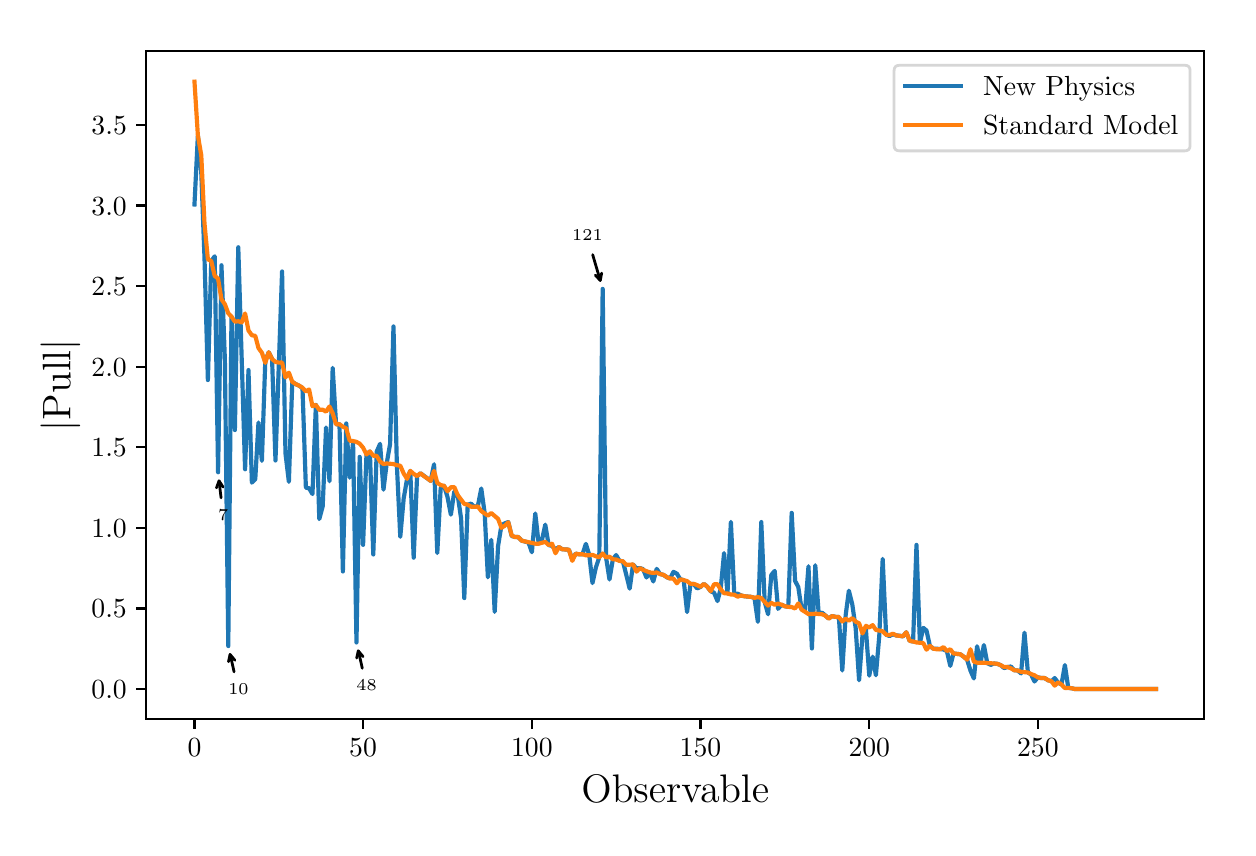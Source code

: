 \begingroup%
\makeatletter%
\begin{pgfpicture}%
\pgfpathrectangle{\pgfpointorigin}{\pgfqpoint{6.0in}{4.0in}}%
\pgfusepath{use as bounding box, clip}%
\begin{pgfscope}%
\pgfsetbuttcap%
\pgfsetmiterjoin%
\definecolor{currentfill}{rgb}{1.0,1.0,1.0}%
\pgfsetfillcolor{currentfill}%
\pgfsetlinewidth{0.0pt}%
\definecolor{currentstroke}{rgb}{1.0,1.0,1.0}%
\pgfsetstrokecolor{currentstroke}%
\pgfsetdash{}{0pt}%
\pgfpathmoveto{\pgfqpoint{0.0in}{0.0in}}%
\pgfpathlineto{\pgfqpoint{6.0in}{0.0in}}%
\pgfpathlineto{\pgfqpoint{6.0in}{4.0in}}%
\pgfpathlineto{\pgfqpoint{0.0in}{4.0in}}%
\pgfpathclose%
\pgfusepath{fill}%
\end{pgfscope}%
\begin{pgfscope}%
\pgfsetbuttcap%
\pgfsetmiterjoin%
\definecolor{currentfill}{rgb}{1.0,1.0,1.0}%
\pgfsetfillcolor{currentfill}%
\pgfsetlinewidth{0.0pt}%
\definecolor{currentstroke}{rgb}{0.0,0.0,0.0}%
\pgfsetstrokecolor{currentstroke}%
\pgfsetstrokeopacity{0.0}%
\pgfsetdash{}{0pt}%
\pgfpathmoveto{\pgfqpoint{0.593in}{0.542in}}%
\pgfpathlineto{\pgfqpoint{5.882in}{0.542in}}%
\pgfpathlineto{\pgfqpoint{5.882in}{3.882in}}%
\pgfpathlineto{\pgfqpoint{0.593in}{3.882in}}%
\pgfpathclose%
\pgfusepath{fill}%
\end{pgfscope}%
\begin{pgfscope}%
\pgfsetbuttcap%
\pgfsetroundjoin%
\definecolor{currentfill}{rgb}{0.0,0.0,0.0}%
\pgfsetfillcolor{currentfill}%
\pgfsetlinewidth{0.803pt}%
\definecolor{currentstroke}{rgb}{0.0,0.0,0.0}%
\pgfsetstrokecolor{currentstroke}%
\pgfsetdash{}{0pt}%
\pgfsys@defobject{currentmarker}{\pgfqpoint{0.0in}{-0.049in}}{\pgfqpoint{0.0in}{0.0in}}{%
\pgfpathmoveto{\pgfqpoint{0.0in}{0.0in}}%
\pgfpathlineto{\pgfqpoint{0.0in}{-0.049in}}%
\pgfusepath{stroke,fill}%
}%
\begin{pgfscope}%
\pgfsys@transformshift{0.834in}{0.542in}%
\pgfsys@useobject{currentmarker}{}%
\end{pgfscope}%
\end{pgfscope}%
\begin{pgfscope}%
\definecolor{textcolor}{rgb}{0.0,0.0,0.0}%
\pgfsetstrokecolor{textcolor}%
\pgfsetfillcolor{textcolor}%
\pgftext[x=0.834in,y=0.444in,,top]{\color{textcolor}\rmfamily\fontsize{10.0}{12.0}\selectfont \(\displaystyle 0\)}%
\end{pgfscope}%
\begin{pgfscope}%
\pgfsetbuttcap%
\pgfsetroundjoin%
\definecolor{currentfill}{rgb}{0.0,0.0,0.0}%
\pgfsetfillcolor{currentfill}%
\pgfsetlinewidth{0.803pt}%
\definecolor{currentstroke}{rgb}{0.0,0.0,0.0}%
\pgfsetstrokecolor{currentstroke}%
\pgfsetdash{}{0pt}%
\pgfsys@defobject{currentmarker}{\pgfqpoint{0.0in}{-0.049in}}{\pgfqpoint{0.0in}{0.0in}}{%
\pgfpathmoveto{\pgfqpoint{0.0in}{0.0in}}%
\pgfpathlineto{\pgfqpoint{0.0in}{-0.049in}}%
\pgfusepath{stroke,fill}%
}%
\begin{pgfscope}%
\pgfsys@transformshift{1.677in}{0.542in}%
\pgfsys@useobject{currentmarker}{}%
\end{pgfscope}%
\end{pgfscope}%
\begin{pgfscope}%
\definecolor{textcolor}{rgb}{0.0,0.0,0.0}%
\pgfsetstrokecolor{textcolor}%
\pgfsetfillcolor{textcolor}%
\pgftext[x=1.677in,y=0.444in,,top]{\color{textcolor}\rmfamily\fontsize{10.0}{12.0}\selectfont \(\displaystyle 50\)}%
\end{pgfscope}%
\begin{pgfscope}%
\pgfsetbuttcap%
\pgfsetroundjoin%
\definecolor{currentfill}{rgb}{0.0,0.0,0.0}%
\pgfsetfillcolor{currentfill}%
\pgfsetlinewidth{0.803pt}%
\definecolor{currentstroke}{rgb}{0.0,0.0,0.0}%
\pgfsetstrokecolor{currentstroke}%
\pgfsetdash{}{0pt}%
\pgfsys@defobject{currentmarker}{\pgfqpoint{0.0in}{-0.049in}}{\pgfqpoint{0.0in}{0.0in}}{%
\pgfpathmoveto{\pgfqpoint{0.0in}{0.0in}}%
\pgfpathlineto{\pgfqpoint{0.0in}{-0.049in}}%
\pgfusepath{stroke,fill}%
}%
\begin{pgfscope}%
\pgfsys@transformshift{2.521in}{0.542in}%
\pgfsys@useobject{currentmarker}{}%
\end{pgfscope}%
\end{pgfscope}%
\begin{pgfscope}%
\definecolor{textcolor}{rgb}{0.0,0.0,0.0}%
\pgfsetstrokecolor{textcolor}%
\pgfsetfillcolor{textcolor}%
\pgftext[x=2.521in,y=0.444in,,top]{\color{textcolor}\rmfamily\fontsize{10.0}{12.0}\selectfont \(\displaystyle 100\)}%
\end{pgfscope}%
\begin{pgfscope}%
\pgfsetbuttcap%
\pgfsetroundjoin%
\definecolor{currentfill}{rgb}{0.0,0.0,0.0}%
\pgfsetfillcolor{currentfill}%
\pgfsetlinewidth{0.803pt}%
\definecolor{currentstroke}{rgb}{0.0,0.0,0.0}%
\pgfsetstrokecolor{currentstroke}%
\pgfsetdash{}{0pt}%
\pgfsys@defobject{currentmarker}{\pgfqpoint{0.0in}{-0.049in}}{\pgfqpoint{0.0in}{0.0in}}{%
\pgfpathmoveto{\pgfqpoint{0.0in}{0.0in}}%
\pgfpathlineto{\pgfqpoint{0.0in}{-0.049in}}%
\pgfusepath{stroke,fill}%
}%
\begin{pgfscope}%
\pgfsys@transformshift{3.364in}{0.542in}%
\pgfsys@useobject{currentmarker}{}%
\end{pgfscope}%
\end{pgfscope}%
\begin{pgfscope}%
\definecolor{textcolor}{rgb}{0.0,0.0,0.0}%
\pgfsetstrokecolor{textcolor}%
\pgfsetfillcolor{textcolor}%
\pgftext[x=3.364in,y=0.444in,,top]{\color{textcolor}\rmfamily\fontsize{10.0}{12.0}\selectfont \(\displaystyle 150\)}%
\end{pgfscope}%
\begin{pgfscope}%
\pgfsetbuttcap%
\pgfsetroundjoin%
\definecolor{currentfill}{rgb}{0.0,0.0,0.0}%
\pgfsetfillcolor{currentfill}%
\pgfsetlinewidth{0.803pt}%
\definecolor{currentstroke}{rgb}{0.0,0.0,0.0}%
\pgfsetstrokecolor{currentstroke}%
\pgfsetdash{}{0pt}%
\pgfsys@defobject{currentmarker}{\pgfqpoint{0.0in}{-0.049in}}{\pgfqpoint{0.0in}{0.0in}}{%
\pgfpathmoveto{\pgfqpoint{0.0in}{0.0in}}%
\pgfpathlineto{\pgfqpoint{0.0in}{-0.049in}}%
\pgfusepath{stroke,fill}%
}%
\begin{pgfscope}%
\pgfsys@transformshift{4.208in}{0.542in}%
\pgfsys@useobject{currentmarker}{}%
\end{pgfscope}%
\end{pgfscope}%
\begin{pgfscope}%
\definecolor{textcolor}{rgb}{0.0,0.0,0.0}%
\pgfsetstrokecolor{textcolor}%
\pgfsetfillcolor{textcolor}%
\pgftext[x=4.208in,y=0.444in,,top]{\color{textcolor}\rmfamily\fontsize{10.0}{12.0}\selectfont \(\displaystyle 200\)}%
\end{pgfscope}%
\begin{pgfscope}%
\pgfsetbuttcap%
\pgfsetroundjoin%
\definecolor{currentfill}{rgb}{0.0,0.0,0.0}%
\pgfsetfillcolor{currentfill}%
\pgfsetlinewidth{0.803pt}%
\definecolor{currentstroke}{rgb}{0.0,0.0,0.0}%
\pgfsetstrokecolor{currentstroke}%
\pgfsetdash{}{0pt}%
\pgfsys@defobject{currentmarker}{\pgfqpoint{0.0in}{-0.049in}}{\pgfqpoint{0.0in}{0.0in}}{%
\pgfpathmoveto{\pgfqpoint{0.0in}{0.0in}}%
\pgfpathlineto{\pgfqpoint{0.0in}{-0.049in}}%
\pgfusepath{stroke,fill}%
}%
\begin{pgfscope}%
\pgfsys@transformshift{5.051in}{0.542in}%
\pgfsys@useobject{currentmarker}{}%
\end{pgfscope}%
\end{pgfscope}%
\begin{pgfscope}%
\definecolor{textcolor}{rgb}{0.0,0.0,0.0}%
\pgfsetstrokecolor{textcolor}%
\pgfsetfillcolor{textcolor}%
\pgftext[x=5.051in,y=0.444in,,top]{\color{textcolor}\rmfamily\fontsize{10.0}{12.0}\selectfont \(\displaystyle 250\)}%
\end{pgfscope}%
\begin{pgfscope}%
\definecolor{textcolor}{rgb}{0.0,0.0,0.0}%
\pgfsetstrokecolor{textcolor}%
\pgfsetfillcolor{textcolor}%
\pgftext[x=3.238in,y=0.266in,,top]{\color{textcolor}\rmfamily\fontsize{14.0}{16.8}\selectfont Observable}%
\end{pgfscope}%
\begin{pgfscope}%
\pgfsetbuttcap%
\pgfsetroundjoin%
\definecolor{currentfill}{rgb}{0.0,0.0,0.0}%
\pgfsetfillcolor{currentfill}%
\pgfsetlinewidth{0.803pt}%
\definecolor{currentstroke}{rgb}{0.0,0.0,0.0}%
\pgfsetstrokecolor{currentstroke}%
\pgfsetdash{}{0pt}%
\pgfsys@defobject{currentmarker}{\pgfqpoint{-0.049in}{0.0in}}{\pgfqpoint{0.0in}{0.0in}}{%
\pgfpathmoveto{\pgfqpoint{0.0in}{0.0in}}%
\pgfpathlineto{\pgfqpoint{-0.049in}{0.0in}}%
\pgfusepath{stroke,fill}%
}%
\begin{pgfscope}%
\pgfsys@transformshift{0.593in}{0.693in}%
\pgfsys@useobject{currentmarker}{}%
\end{pgfscope}%
\end{pgfscope}%
\begin{pgfscope}%
\definecolor{textcolor}{rgb}{0.0,0.0,0.0}%
\pgfsetstrokecolor{textcolor}%
\pgfsetfillcolor{textcolor}%
\pgftext[x=0.319in,y=0.646in,left,base]{\color{textcolor}\rmfamily\fontsize{10.0}{12.0}\selectfont \(\displaystyle 0.0\)}%
\end{pgfscope}%
\begin{pgfscope}%
\pgfsetbuttcap%
\pgfsetroundjoin%
\definecolor{currentfill}{rgb}{0.0,0.0,0.0}%
\pgfsetfillcolor{currentfill}%
\pgfsetlinewidth{0.803pt}%
\definecolor{currentstroke}{rgb}{0.0,0.0,0.0}%
\pgfsetstrokecolor{currentstroke}%
\pgfsetdash{}{0pt}%
\pgfsys@defobject{currentmarker}{\pgfqpoint{-0.049in}{0.0in}}{\pgfqpoint{0.0in}{0.0in}}{%
\pgfpathmoveto{\pgfqpoint{0.0in}{0.0in}}%
\pgfpathlineto{\pgfqpoint{-0.049in}{0.0in}}%
\pgfusepath{stroke,fill}%
}%
\begin{pgfscope}%
\pgfsys@transformshift{0.593in}{1.096in}%
\pgfsys@useobject{currentmarker}{}%
\end{pgfscope}%
\end{pgfscope}%
\begin{pgfscope}%
\definecolor{textcolor}{rgb}{0.0,0.0,0.0}%
\pgfsetstrokecolor{textcolor}%
\pgfsetfillcolor{textcolor}%
\pgftext[x=0.319in,y=1.049in,left,base]{\color{textcolor}\rmfamily\fontsize{10.0}{12.0}\selectfont \(\displaystyle 0.5\)}%
\end{pgfscope}%
\begin{pgfscope}%
\pgfsetbuttcap%
\pgfsetroundjoin%
\definecolor{currentfill}{rgb}{0.0,0.0,0.0}%
\pgfsetfillcolor{currentfill}%
\pgfsetlinewidth{0.803pt}%
\definecolor{currentstroke}{rgb}{0.0,0.0,0.0}%
\pgfsetstrokecolor{currentstroke}%
\pgfsetdash{}{0pt}%
\pgfsys@defobject{currentmarker}{\pgfqpoint{-0.049in}{0.0in}}{\pgfqpoint{0.0in}{0.0in}}{%
\pgfpathmoveto{\pgfqpoint{0.0in}{0.0in}}%
\pgfpathlineto{\pgfqpoint{-0.049in}{0.0in}}%
\pgfusepath{stroke,fill}%
}%
\begin{pgfscope}%
\pgfsys@transformshift{0.593in}{1.499in}%
\pgfsys@useobject{currentmarker}{}%
\end{pgfscope}%
\end{pgfscope}%
\begin{pgfscope}%
\definecolor{textcolor}{rgb}{0.0,0.0,0.0}%
\pgfsetstrokecolor{textcolor}%
\pgfsetfillcolor{textcolor}%
\pgftext[x=0.319in,y=1.451in,left,base]{\color{textcolor}\rmfamily\fontsize{10.0}{12.0}\selectfont \(\displaystyle 1.0\)}%
\end{pgfscope}%
\begin{pgfscope}%
\pgfsetbuttcap%
\pgfsetroundjoin%
\definecolor{currentfill}{rgb}{0.0,0.0,0.0}%
\pgfsetfillcolor{currentfill}%
\pgfsetlinewidth{0.803pt}%
\definecolor{currentstroke}{rgb}{0.0,0.0,0.0}%
\pgfsetstrokecolor{currentstroke}%
\pgfsetdash{}{0pt}%
\pgfsys@defobject{currentmarker}{\pgfqpoint{-0.049in}{0.0in}}{\pgfqpoint{0.0in}{0.0in}}{%
\pgfpathmoveto{\pgfqpoint{0.0in}{0.0in}}%
\pgfpathlineto{\pgfqpoint{-0.049in}{0.0in}}%
\pgfusepath{stroke,fill}%
}%
\begin{pgfscope}%
\pgfsys@transformshift{0.593in}{1.902in}%
\pgfsys@useobject{currentmarker}{}%
\end{pgfscope}%
\end{pgfscope}%
\begin{pgfscope}%
\definecolor{textcolor}{rgb}{0.0,0.0,0.0}%
\pgfsetstrokecolor{textcolor}%
\pgfsetfillcolor{textcolor}%
\pgftext[x=0.319in,y=1.854in,left,base]{\color{textcolor}\rmfamily\fontsize{10.0}{12.0}\selectfont \(\displaystyle 1.5\)}%
\end{pgfscope}%
\begin{pgfscope}%
\pgfsetbuttcap%
\pgfsetroundjoin%
\definecolor{currentfill}{rgb}{0.0,0.0,0.0}%
\pgfsetfillcolor{currentfill}%
\pgfsetlinewidth{0.803pt}%
\definecolor{currentstroke}{rgb}{0.0,0.0,0.0}%
\pgfsetstrokecolor{currentstroke}%
\pgfsetdash{}{0pt}%
\pgfsys@defobject{currentmarker}{\pgfqpoint{-0.049in}{0.0in}}{\pgfqpoint{0.0in}{0.0in}}{%
\pgfpathmoveto{\pgfqpoint{0.0in}{0.0in}}%
\pgfpathlineto{\pgfqpoint{-0.049in}{0.0in}}%
\pgfusepath{stroke,fill}%
}%
\begin{pgfscope}%
\pgfsys@transformshift{0.593in}{2.305in}%
\pgfsys@useobject{currentmarker}{}%
\end{pgfscope}%
\end{pgfscope}%
\begin{pgfscope}%
\definecolor{textcolor}{rgb}{0.0,0.0,0.0}%
\pgfsetstrokecolor{textcolor}%
\pgfsetfillcolor{textcolor}%
\pgftext[x=0.319in,y=2.257in,left,base]{\color{textcolor}\rmfamily\fontsize{10.0}{12.0}\selectfont \(\displaystyle 2.0\)}%
\end{pgfscope}%
\begin{pgfscope}%
\pgfsetbuttcap%
\pgfsetroundjoin%
\definecolor{currentfill}{rgb}{0.0,0.0,0.0}%
\pgfsetfillcolor{currentfill}%
\pgfsetlinewidth{0.803pt}%
\definecolor{currentstroke}{rgb}{0.0,0.0,0.0}%
\pgfsetstrokecolor{currentstroke}%
\pgfsetdash{}{0pt}%
\pgfsys@defobject{currentmarker}{\pgfqpoint{-0.049in}{0.0in}}{\pgfqpoint{0.0in}{0.0in}}{%
\pgfpathmoveto{\pgfqpoint{0.0in}{0.0in}}%
\pgfpathlineto{\pgfqpoint{-0.049in}{0.0in}}%
\pgfusepath{stroke,fill}%
}%
\begin{pgfscope}%
\pgfsys@transformshift{0.593in}{2.708in}%
\pgfsys@useobject{currentmarker}{}%
\end{pgfscope}%
\end{pgfscope}%
\begin{pgfscope}%
\definecolor{textcolor}{rgb}{0.0,0.0,0.0}%
\pgfsetstrokecolor{textcolor}%
\pgfsetfillcolor{textcolor}%
\pgftext[x=0.319in,y=2.66in,left,base]{\color{textcolor}\rmfamily\fontsize{10.0}{12.0}\selectfont \(\displaystyle 2.5\)}%
\end{pgfscope}%
\begin{pgfscope}%
\pgfsetbuttcap%
\pgfsetroundjoin%
\definecolor{currentfill}{rgb}{0.0,0.0,0.0}%
\pgfsetfillcolor{currentfill}%
\pgfsetlinewidth{0.803pt}%
\definecolor{currentstroke}{rgb}{0.0,0.0,0.0}%
\pgfsetstrokecolor{currentstroke}%
\pgfsetdash{}{0pt}%
\pgfsys@defobject{currentmarker}{\pgfqpoint{-0.049in}{0.0in}}{\pgfqpoint{0.0in}{0.0in}}{%
\pgfpathmoveto{\pgfqpoint{0.0in}{0.0in}}%
\pgfpathlineto{\pgfqpoint{-0.049in}{0.0in}}%
\pgfusepath{stroke,fill}%
}%
\begin{pgfscope}%
\pgfsys@transformshift{0.593in}{3.111in}%
\pgfsys@useobject{currentmarker}{}%
\end{pgfscope}%
\end{pgfscope}%
\begin{pgfscope}%
\definecolor{textcolor}{rgb}{0.0,0.0,0.0}%
\pgfsetstrokecolor{textcolor}%
\pgfsetfillcolor{textcolor}%
\pgftext[x=0.319in,y=3.063in,left,base]{\color{textcolor}\rmfamily\fontsize{10.0}{12.0}\selectfont \(\displaystyle 3.0\)}%
\end{pgfscope}%
\begin{pgfscope}%
\pgfsetbuttcap%
\pgfsetroundjoin%
\definecolor{currentfill}{rgb}{0.0,0.0,0.0}%
\pgfsetfillcolor{currentfill}%
\pgfsetlinewidth{0.803pt}%
\definecolor{currentstroke}{rgb}{0.0,0.0,0.0}%
\pgfsetstrokecolor{currentstroke}%
\pgfsetdash{}{0pt}%
\pgfsys@defobject{currentmarker}{\pgfqpoint{-0.049in}{0.0in}}{\pgfqpoint{0.0in}{0.0in}}{%
\pgfpathmoveto{\pgfqpoint{0.0in}{0.0in}}%
\pgfpathlineto{\pgfqpoint{-0.049in}{0.0in}}%
\pgfusepath{stroke,fill}%
}%
\begin{pgfscope}%
\pgfsys@transformshift{0.593in}{3.514in}%
\pgfsys@useobject{currentmarker}{}%
\end{pgfscope}%
\end{pgfscope}%
\begin{pgfscope}%
\definecolor{textcolor}{rgb}{0.0,0.0,0.0}%
\pgfsetstrokecolor{textcolor}%
\pgfsetfillcolor{textcolor}%
\pgftext[x=0.319in,y=3.466in,left,base]{\color{textcolor}\rmfamily\fontsize{10.0}{12.0}\selectfont \(\displaystyle 3.5\)}%
\end{pgfscope}%
\begin{pgfscope}%
\definecolor{textcolor}{rgb}{0.0,0.0,0.0}%
\pgfsetstrokecolor{textcolor}%
\pgfsetfillcolor{textcolor}%
\pgftext[x=0.263in,y=2.212in,,bottom,rotate=90.0]{\color{textcolor}\rmfamily\fontsize{14.0}{16.8}\selectfont \(\displaystyle |\)Pull\(\displaystyle |\)}%
\end{pgfscope}%
\begin{pgfscope}%
\pgfpathrectangle{\pgfqpoint{0.593in}{0.542in}}{\pgfqpoint{5.288in}{3.34in}}%
\pgfusepath{clip}%
\pgfsetrectcap%
\pgfsetroundjoin%
\pgfsetlinewidth{1.506pt}%
\definecolor{currentstroke}{rgb}{0.122,0.467,0.706}%
\pgfsetstrokecolor{currentstroke}%
\pgfsetdash{}{0pt}%
\pgfpathmoveto{\pgfqpoint{0.834in}{3.116in}}%
\pgfpathlineto{\pgfqpoint{0.851in}{3.461in}}%
\pgfpathlineto{\pgfqpoint{0.868in}{3.276in}}%
\pgfpathlineto{\pgfqpoint{0.884in}{2.852in}}%
\pgfpathlineto{\pgfqpoint{0.901in}{2.238in}}%
\pgfpathlineto{\pgfqpoint{0.918in}{2.832in}}%
\pgfpathlineto{\pgfqpoint{0.935in}{2.857in}}%
\pgfpathlineto{\pgfqpoint{0.952in}{1.777in}}%
\pgfpathlineto{\pgfqpoint{0.969in}{2.812in}}%
\pgfpathlineto{\pgfqpoint{0.986in}{2.339in}}%
\pgfpathlineto{\pgfqpoint{1.003in}{0.908in}}%
\pgfpathlineto{\pgfqpoint{1.019in}{2.555in}}%
\pgfpathlineto{\pgfqpoint{1.036in}{1.988in}}%
\pgfpathlineto{\pgfqpoint{1.053in}{2.902in}}%
\pgfpathlineto{\pgfqpoint{1.087in}{1.792in}}%
\pgfpathlineto{\pgfqpoint{1.104in}{2.288in}}%
\pgfpathlineto{\pgfqpoint{1.121in}{1.725in}}%
\pgfpathlineto{\pgfqpoint{1.138in}{1.743in}}%
\pgfpathlineto{\pgfqpoint{1.154in}{2.026in}}%
\pgfpathlineto{\pgfqpoint{1.171in}{1.834in}}%
\pgfpathlineto{\pgfqpoint{1.188in}{2.333in}}%
\pgfpathlineto{\pgfqpoint{1.205in}{2.377in}}%
\pgfpathlineto{\pgfqpoint{1.222in}{2.343in}}%
\pgfpathlineto{\pgfqpoint{1.239in}{1.836in}}%
\pgfpathlineto{\pgfqpoint{1.272in}{2.781in}}%
\pgfpathlineto{\pgfqpoint{1.289in}{1.871in}}%
\pgfpathlineto{\pgfqpoint{1.306in}{1.729in}}%
\pgfpathlineto{\pgfqpoint{1.323in}{2.229in}}%
\pgfpathlineto{\pgfqpoint{1.34in}{2.218in}}%
\pgfpathlineto{\pgfqpoint{1.357in}{2.21in}}%
\pgfpathlineto{\pgfqpoint{1.374in}{2.198in}}%
\pgfpathlineto{\pgfqpoint{1.391in}{1.7in}}%
\pgfpathlineto{\pgfqpoint{1.407in}{1.697in}}%
\pgfpathlineto{\pgfqpoint{1.424in}{1.668in}}%
\pgfpathlineto{\pgfqpoint{1.441in}{2.114in}}%
\pgfpathlineto{\pgfqpoint{1.458in}{1.543in}}%
\pgfpathlineto{\pgfqpoint{1.475in}{1.606in}}%
\pgfpathlineto{\pgfqpoint{1.492in}{2.001in}}%
\pgfpathlineto{\pgfqpoint{1.509in}{1.732in}}%
\pgfpathlineto{\pgfqpoint{1.525in}{2.299in}}%
\pgfpathlineto{\pgfqpoint{1.542in}{2.017in}}%
\pgfpathlineto{\pgfqpoint{1.559in}{2.017in}}%
\pgfpathlineto{\pgfqpoint{1.576in}{1.281in}}%
\pgfpathlineto{\pgfqpoint{1.593in}{2.021in}}%
\pgfpathlineto{\pgfqpoint{1.61in}{1.75in}}%
\pgfpathlineto{\pgfqpoint{1.627in}{1.928in}}%
\pgfpathlineto{\pgfqpoint{1.644in}{0.926in}}%
\pgfpathlineto{\pgfqpoint{1.66in}{1.854in}}%
\pgfpathlineto{\pgfqpoint{1.677in}{1.414in}}%
\pgfpathlineto{\pgfqpoint{1.694in}{1.867in}}%
\pgfpathlineto{\pgfqpoint{1.711in}{1.881in}}%
\pgfpathlineto{\pgfqpoint{1.728in}{1.366in}}%
\pgfpathlineto{\pgfqpoint{1.745in}{1.88in}}%
\pgfpathlineto{\pgfqpoint{1.762in}{1.919in}}%
\pgfpathlineto{\pgfqpoint{1.779in}{1.69in}}%
\pgfpathlineto{\pgfqpoint{1.795in}{1.821in}}%
\pgfpathlineto{\pgfqpoint{1.812in}{1.918in}}%
\pgfpathlineto{\pgfqpoint{1.829in}{2.506in}}%
\pgfpathlineto{\pgfqpoint{1.846in}{1.812in}}%
\pgfpathlineto{\pgfqpoint{1.863in}{1.454in}}%
\pgfpathlineto{\pgfqpoint{1.88in}{1.646in}}%
\pgfpathlineto{\pgfqpoint{1.897in}{1.744in}}%
\pgfpathlineto{\pgfqpoint{1.913in}{1.784in}}%
\pgfpathlineto{\pgfqpoint{1.93in}{1.35in}}%
\pgfpathlineto{\pgfqpoint{1.947in}{1.758in}}%
\pgfpathlineto{\pgfqpoint{1.964in}{1.772in}}%
\pgfpathlineto{\pgfqpoint{2.015in}{1.734in}}%
\pgfpathlineto{\pgfqpoint{2.032in}{1.817in}}%
\pgfpathlineto{\pgfqpoint{2.048in}{1.373in}}%
\pgfpathlineto{\pgfqpoint{2.065in}{1.698in}}%
\pgfpathlineto{\pgfqpoint{2.082in}{1.709in}}%
\pgfpathlineto{\pgfqpoint{2.099in}{1.654in}}%
\pgfpathlineto{\pgfqpoint{2.116in}{1.565in}}%
\pgfpathlineto{\pgfqpoint{2.133in}{1.68in}}%
\pgfpathlineto{\pgfqpoint{2.15in}{1.663in}}%
\pgfpathlineto{\pgfqpoint{2.167in}{1.547in}}%
\pgfpathlineto{\pgfqpoint{2.183in}{1.148in}}%
\pgfpathlineto{\pgfqpoint{2.2in}{1.615in}}%
\pgfpathlineto{\pgfqpoint{2.217in}{1.62in}}%
\pgfpathlineto{\pgfqpoint{2.234in}{1.604in}}%
\pgfpathlineto{\pgfqpoint{2.251in}{1.609in}}%
\pgfpathlineto{\pgfqpoint{2.268in}{1.696in}}%
\pgfpathlineto{\pgfqpoint{2.285in}{1.572in}}%
\pgfpathlineto{\pgfqpoint{2.301in}{1.252in}}%
\pgfpathlineto{\pgfqpoint{2.318in}{1.439in}}%
\pgfpathlineto{\pgfqpoint{2.335in}{1.079in}}%
\pgfpathlineto{\pgfqpoint{2.352in}{1.408in}}%
\pgfpathlineto{\pgfqpoint{2.369in}{1.513in}}%
\pgfpathlineto{\pgfqpoint{2.386in}{1.522in}}%
\pgfpathlineto{\pgfqpoint{2.403in}{1.528in}}%
\pgfpathlineto{\pgfqpoint{2.42in}{1.458in}}%
\pgfpathlineto{\pgfqpoint{2.436in}{1.454in}}%
\pgfpathlineto{\pgfqpoint{2.453in}{1.453in}}%
\pgfpathlineto{\pgfqpoint{2.47in}{1.435in}}%
\pgfpathlineto{\pgfqpoint{2.504in}{1.426in}}%
\pgfpathlineto{\pgfqpoint{2.521in}{1.377in}}%
\pgfpathlineto{\pgfqpoint{2.538in}{1.571in}}%
\pgfpathlineto{\pgfqpoint{2.555in}{1.42in}}%
\pgfpathlineto{\pgfqpoint{2.571in}{1.436in}}%
\pgfpathlineto{\pgfqpoint{2.588in}{1.515in}}%
\pgfpathlineto{\pgfqpoint{2.605in}{1.413in}}%
\pgfpathlineto{\pgfqpoint{2.622in}{1.409in}}%
\pgfpathlineto{\pgfqpoint{2.639in}{1.391in}}%
\pgfpathlineto{\pgfqpoint{2.656in}{1.403in}}%
\pgfpathlineto{\pgfqpoint{2.673in}{1.392in}}%
\pgfpathlineto{\pgfqpoint{2.706in}{1.39in}}%
\pgfpathlineto{\pgfqpoint{2.723in}{1.342in}}%
\pgfpathlineto{\pgfqpoint{2.74in}{1.37in}}%
\pgfpathlineto{\pgfqpoint{2.757in}{1.367in}}%
\pgfpathlineto{\pgfqpoint{2.774in}{1.367in}}%
\pgfpathlineto{\pgfqpoint{2.791in}{1.419in}}%
\pgfpathlineto{\pgfqpoint{2.808in}{1.363in}}%
\pgfpathlineto{\pgfqpoint{2.824in}{1.223in}}%
\pgfpathlineto{\pgfqpoint{2.841in}{1.301in}}%
\pgfpathlineto{\pgfqpoint{2.858in}{1.352in}}%
\pgfpathlineto{\pgfqpoint{2.875in}{2.694in}}%
\pgfpathlineto{\pgfqpoint{2.892in}{1.351in}}%
\pgfpathlineto{\pgfqpoint{2.909in}{1.241in}}%
\pgfpathlineto{\pgfqpoint{2.926in}{1.342in}}%
\pgfpathlineto{\pgfqpoint{2.942in}{1.363in}}%
\pgfpathlineto{\pgfqpoint{2.959in}{1.334in}}%
\pgfpathlineto{\pgfqpoint{2.976in}{1.332in}}%
\pgfpathlineto{\pgfqpoint{3.01in}{1.195in}}%
\pgfpathlineto{\pgfqpoint{3.027in}{1.316in}}%
\pgfpathlineto{\pgfqpoint{3.044in}{1.296in}}%
\pgfpathlineto{\pgfqpoint{3.061in}{1.298in}}%
\pgfpathlineto{\pgfqpoint{3.077in}{1.293in}}%
\pgfpathlineto{\pgfqpoint{3.094in}{1.251in}}%
\pgfpathlineto{\pgfqpoint{3.111in}{1.276in}}%
\pgfpathlineto{\pgfqpoint{3.128in}{1.231in}}%
\pgfpathlineto{\pgfqpoint{3.145in}{1.294in}}%
\pgfpathlineto{\pgfqpoint{3.162in}{1.268in}}%
\pgfpathlineto{\pgfqpoint{3.179in}{1.264in}}%
\pgfpathlineto{\pgfqpoint{3.196in}{1.252in}}%
\pgfpathlineto{\pgfqpoint{3.212in}{1.246in}}%
\pgfpathlineto{\pgfqpoint{3.229in}{1.279in}}%
\pgfpathlineto{\pgfqpoint{3.246in}{1.27in}}%
\pgfpathlineto{\pgfqpoint{3.263in}{1.242in}}%
\pgfpathlineto{\pgfqpoint{3.28in}{1.238in}}%
\pgfpathlineto{\pgfqpoint{3.297in}{1.078in}}%
\pgfpathlineto{\pgfqpoint{3.314in}{1.219in}}%
\pgfpathlineto{\pgfqpoint{3.33in}{1.219in}}%
\pgfpathlineto{\pgfqpoint{3.347in}{1.196in}}%
\pgfpathlineto{\pgfqpoint{3.364in}{1.204in}}%
\pgfpathlineto{\pgfqpoint{3.381in}{1.219in}}%
\pgfpathlineto{\pgfqpoint{3.398in}{1.205in}}%
\pgfpathlineto{\pgfqpoint{3.415in}{1.182in}}%
\pgfpathlineto{\pgfqpoint{3.432in}{1.175in}}%
\pgfpathlineto{\pgfqpoint{3.449in}{1.133in}}%
\pgfpathlineto{\pgfqpoint{3.465in}{1.195in}}%
\pgfpathlineto{\pgfqpoint{3.482in}{1.373in}}%
\pgfpathlineto{\pgfqpoint{3.499in}{1.171in}}%
\pgfpathlineto{\pgfqpoint{3.516in}{1.529in}}%
\pgfpathlineto{\pgfqpoint{3.533in}{1.166in}}%
\pgfpathlineto{\pgfqpoint{3.55in}{1.17in}}%
\pgfpathlineto{\pgfqpoint{3.567in}{1.161in}}%
\pgfpathlineto{\pgfqpoint{3.584in}{1.157in}}%
\pgfpathlineto{\pgfqpoint{3.617in}{1.154in}}%
\pgfpathlineto{\pgfqpoint{3.634in}{1.149in}}%
\pgfpathlineto{\pgfqpoint{3.651in}{1.029in}}%
\pgfpathlineto{\pgfqpoint{3.668in}{1.528in}}%
\pgfpathlineto{\pgfqpoint{3.685in}{1.129in}}%
\pgfpathlineto{\pgfqpoint{3.702in}{1.067in}}%
\pgfpathlineto{\pgfqpoint{3.718in}{1.263in}}%
\pgfpathlineto{\pgfqpoint{3.735in}{1.284in}}%
\pgfpathlineto{\pgfqpoint{3.752in}{1.094in}}%
\pgfpathlineto{\pgfqpoint{3.769in}{1.115in}}%
\pgfpathlineto{\pgfqpoint{3.786in}{1.107in}}%
\pgfpathlineto{\pgfqpoint{3.803in}{1.104in}}%
\pgfpathlineto{\pgfqpoint{3.82in}{1.574in}}%
\pgfpathlineto{\pgfqpoint{3.837in}{1.234in}}%
\pgfpathlineto{\pgfqpoint{3.853in}{1.203in}}%
\pgfpathlineto{\pgfqpoint{3.87in}{1.09in}}%
\pgfpathlineto{\pgfqpoint{3.887in}{1.087in}}%
\pgfpathlineto{\pgfqpoint{3.904in}{1.307in}}%
\pgfpathlineto{\pgfqpoint{3.921in}{0.896in}}%
\pgfpathlineto{\pgfqpoint{3.938in}{1.312in}}%
\pgfpathlineto{\pgfqpoint{3.955in}{1.069in}}%
\pgfpathlineto{\pgfqpoint{3.972in}{1.075in}}%
\pgfpathlineto{\pgfqpoint{4.005in}{1.046in}}%
\pgfpathlineto{\pgfqpoint{4.022in}{1.058in}}%
\pgfpathlineto{\pgfqpoint{4.039in}{1.054in}}%
\pgfpathlineto{\pgfqpoint{4.056in}{1.053in}}%
\pgfpathlineto{\pgfqpoint{4.073in}{0.786in}}%
\pgfpathlineto{\pgfqpoint{4.09in}{1.063in}}%
\pgfpathlineto{\pgfqpoint{4.106in}{1.185in}}%
\pgfpathlineto{\pgfqpoint{4.123in}{1.117in}}%
\pgfpathlineto{\pgfqpoint{4.14in}{0.997in}}%
\pgfpathlineto{\pgfqpoint{4.157in}{0.737in}}%
\pgfpathlineto{\pgfqpoint{4.174in}{0.961in}}%
\pgfpathlineto{\pgfqpoint{4.191in}{0.993in}}%
\pgfpathlineto{\pgfqpoint{4.208in}{0.76in}}%
\pgfpathlineto{\pgfqpoint{4.225in}{0.855in}}%
\pgfpathlineto{\pgfqpoint{4.241in}{0.762in}}%
\pgfpathlineto{\pgfqpoint{4.258in}{0.959in}}%
\pgfpathlineto{\pgfqpoint{4.275in}{1.344in}}%
\pgfpathlineto{\pgfqpoint{4.292in}{0.965in}}%
\pgfpathlineto{\pgfqpoint{4.309in}{0.958in}}%
\pgfpathlineto{\pgfqpoint{4.326in}{0.967in}}%
\pgfpathlineto{\pgfqpoint{4.343in}{0.961in}}%
\pgfpathlineto{\pgfqpoint{4.36in}{0.96in}}%
\pgfpathlineto{\pgfqpoint{4.376in}{0.956in}}%
\pgfpathlineto{\pgfqpoint{4.393in}{0.977in}}%
\pgfpathlineto{\pgfqpoint{4.41in}{0.934in}}%
\pgfpathlineto{\pgfqpoint{4.427in}{0.931in}}%
\pgfpathlineto{\pgfqpoint{4.444in}{1.414in}}%
\pgfpathlineto{\pgfqpoint{4.461in}{0.924in}}%
\pgfpathlineto{\pgfqpoint{4.478in}{0.999in}}%
\pgfpathlineto{\pgfqpoint{4.494in}{0.986in}}%
\pgfpathlineto{\pgfqpoint{4.511in}{0.909in}}%
\pgfpathlineto{\pgfqpoint{4.528in}{0.895in}}%
\pgfpathlineto{\pgfqpoint{4.545in}{0.895in}}%
\pgfpathlineto{\pgfqpoint{4.579in}{0.891in}}%
\pgfpathlineto{\pgfqpoint{4.596in}{0.883in}}%
\pgfpathlineto{\pgfqpoint{4.613in}{0.809in}}%
\pgfpathlineto{\pgfqpoint{4.629in}{0.871in}}%
\pgfpathlineto{\pgfqpoint{4.663in}{0.867in}}%
\pgfpathlineto{\pgfqpoint{4.68in}{0.855in}}%
\pgfpathlineto{\pgfqpoint{4.697in}{0.84in}}%
\pgfpathlineto{\pgfqpoint{4.714in}{0.785in}}%
\pgfpathlineto{\pgfqpoint{4.731in}{0.746in}}%
\pgfpathlineto{\pgfqpoint{4.747in}{0.907in}}%
\pgfpathlineto{\pgfqpoint{4.764in}{0.824in}}%
\pgfpathlineto{\pgfqpoint{4.781in}{0.913in}}%
\pgfpathlineto{\pgfqpoint{4.798in}{0.823in}}%
\pgfpathlineto{\pgfqpoint{4.815in}{0.814in}}%
\pgfpathlineto{\pgfqpoint{4.832in}{0.821in}}%
\pgfpathlineto{\pgfqpoint{4.849in}{0.819in}}%
\pgfpathlineto{\pgfqpoint{4.866in}{0.812in}}%
\pgfpathlineto{\pgfqpoint{4.882in}{0.798in}}%
\pgfpathlineto{\pgfqpoint{4.899in}{0.803in}}%
\pgfpathlineto{\pgfqpoint{4.916in}{0.806in}}%
\pgfpathlineto{\pgfqpoint{4.933in}{0.787in}}%
\pgfpathlineto{\pgfqpoint{4.95in}{0.786in}}%
\pgfpathlineto{\pgfqpoint{4.967in}{0.771in}}%
\pgfpathlineto{\pgfqpoint{4.984in}{0.975in}}%
\pgfpathlineto{\pgfqpoint{5.001in}{0.776in}}%
\pgfpathlineto{\pgfqpoint{5.017in}{0.766in}}%
\pgfpathlineto{\pgfqpoint{5.034in}{0.731in}}%
\pgfpathlineto{\pgfqpoint{5.051in}{0.752in}}%
\pgfpathlineto{\pgfqpoint{5.068in}{0.748in}}%
\pgfpathlineto{\pgfqpoint{5.085in}{0.748in}}%
\pgfpathlineto{\pgfqpoint{5.102in}{0.737in}}%
\pgfpathlineto{\pgfqpoint{5.119in}{0.732in}}%
\pgfpathlineto{\pgfqpoint{5.135in}{0.748in}}%
\pgfpathlineto{\pgfqpoint{5.152in}{0.725in}}%
\pgfpathlineto{\pgfqpoint{5.169in}{0.716in}}%
\pgfpathlineto{\pgfqpoint{5.186in}{0.813in}}%
\pgfpathlineto{\pgfqpoint{5.203in}{0.699in}}%
\pgfpathlineto{\pgfqpoint{5.22in}{0.697in}}%
\pgfpathlineto{\pgfqpoint{5.237in}{0.693in}}%
\pgfpathlineto{\pgfqpoint{5.642in}{0.693in}}%
\pgfpathlineto{\pgfqpoint{5.642in}{0.693in}}%
\pgfusepath{stroke}%
\end{pgfscope}%
\begin{pgfscope}%
\pgfpathrectangle{\pgfqpoint{0.593in}{0.542in}}{\pgfqpoint{5.288in}{3.34in}}%
\pgfusepath{clip}%
\pgfsetrectcap%
\pgfsetroundjoin%
\pgfsetlinewidth{1.506pt}%
\definecolor{currentstroke}{rgb}{1.0,0.498,0.055}%
\pgfsetstrokecolor{currentstroke}%
\pgfsetdash{}{0pt}%
\pgfpathmoveto{\pgfqpoint{0.834in}{3.73in}}%
\pgfpathlineto{\pgfqpoint{0.851in}{3.461in}}%
\pgfpathlineto{\pgfqpoint{0.868in}{3.362in}}%
\pgfpathlineto{\pgfqpoint{0.884in}{3.022in}}%
\pgfpathlineto{\pgfqpoint{0.901in}{2.842in}}%
\pgfpathlineto{\pgfqpoint{0.918in}{2.833in}}%
\pgfpathlineto{\pgfqpoint{0.935in}{2.759in}}%
\pgfpathlineto{\pgfqpoint{0.952in}{2.745in}}%
\pgfpathlineto{\pgfqpoint{0.969in}{2.642in}}%
\pgfpathlineto{\pgfqpoint{0.986in}{2.617in}}%
\pgfpathlineto{\pgfqpoint{1.003in}{2.572in}}%
\pgfpathlineto{\pgfqpoint{1.019in}{2.555in}}%
\pgfpathlineto{\pgfqpoint{1.036in}{2.53in}}%
\pgfpathlineto{\pgfqpoint{1.053in}{2.532in}}%
\pgfpathlineto{\pgfqpoint{1.07in}{2.526in}}%
\pgfpathlineto{\pgfqpoint{1.087in}{2.571in}}%
\pgfpathlineto{\pgfqpoint{1.104in}{2.486in}}%
\pgfpathlineto{\pgfqpoint{1.121in}{2.462in}}%
\pgfpathlineto{\pgfqpoint{1.138in}{2.459in}}%
\pgfpathlineto{\pgfqpoint{1.154in}{2.398in}}%
\pgfpathlineto{\pgfqpoint{1.171in}{2.375in}}%
\pgfpathlineto{\pgfqpoint{1.188in}{2.324in}}%
\pgfpathlineto{\pgfqpoint{1.205in}{2.377in}}%
\pgfpathlineto{\pgfqpoint{1.222in}{2.343in}}%
\pgfpathlineto{\pgfqpoint{1.239in}{2.329in}}%
\pgfpathlineto{\pgfqpoint{1.256in}{2.325in}}%
\pgfpathlineto{\pgfqpoint{1.272in}{2.326in}}%
\pgfpathlineto{\pgfqpoint{1.289in}{2.251in}}%
\pgfpathlineto{\pgfqpoint{1.306in}{2.275in}}%
\pgfpathlineto{\pgfqpoint{1.323in}{2.229in}}%
\pgfpathlineto{\pgfqpoint{1.34in}{2.218in}}%
\pgfpathlineto{\pgfqpoint{1.357in}{2.21in}}%
\pgfpathlineto{\pgfqpoint{1.374in}{2.2in}}%
\pgfpathlineto{\pgfqpoint{1.391in}{2.181in}}%
\pgfpathlineto{\pgfqpoint{1.407in}{2.191in}}%
\pgfpathlineto{\pgfqpoint{1.424in}{2.107in}}%
\pgfpathlineto{\pgfqpoint{1.441in}{2.114in}}%
\pgfpathlineto{\pgfqpoint{1.458in}{2.089in}}%
\pgfpathlineto{\pgfqpoint{1.475in}{2.09in}}%
\pgfpathlineto{\pgfqpoint{1.492in}{2.08in}}%
\pgfpathlineto{\pgfqpoint{1.509in}{2.106in}}%
\pgfpathlineto{\pgfqpoint{1.525in}{2.072in}}%
\pgfpathlineto{\pgfqpoint{1.542in}{2.017in}}%
\pgfpathlineto{\pgfqpoint{1.559in}{2.017in}}%
\pgfpathlineto{\pgfqpoint{1.576in}{2.005in}}%
\pgfpathlineto{\pgfqpoint{1.593in}{1.996in}}%
\pgfpathlineto{\pgfqpoint{1.61in}{1.935in}}%
\pgfpathlineto{\pgfqpoint{1.627in}{1.933in}}%
\pgfpathlineto{\pgfqpoint{1.644in}{1.929in}}%
\pgfpathlineto{\pgfqpoint{1.66in}{1.92in}}%
\pgfpathlineto{\pgfqpoint{1.677in}{1.9in}}%
\pgfpathlineto{\pgfqpoint{1.694in}{1.866in}}%
\pgfpathlineto{\pgfqpoint{1.711in}{1.881in}}%
\pgfpathlineto{\pgfqpoint{1.728in}{1.86in}}%
\pgfpathlineto{\pgfqpoint{1.745in}{1.859in}}%
\pgfpathlineto{\pgfqpoint{1.762in}{1.831in}}%
\pgfpathlineto{\pgfqpoint{1.779in}{1.818in}}%
\pgfpathlineto{\pgfqpoint{1.795in}{1.821in}}%
\pgfpathlineto{\pgfqpoint{1.829in}{1.818in}}%
\pgfpathlineto{\pgfqpoint{1.846in}{1.812in}}%
\pgfpathlineto{\pgfqpoint{1.863in}{1.81in}}%
\pgfpathlineto{\pgfqpoint{1.88in}{1.771in}}%
\pgfpathlineto{\pgfqpoint{1.897in}{1.744in}}%
\pgfpathlineto{\pgfqpoint{1.913in}{1.784in}}%
\pgfpathlineto{\pgfqpoint{1.93in}{1.769in}}%
\pgfpathlineto{\pgfqpoint{1.947in}{1.758in}}%
\pgfpathlineto{\pgfqpoint{1.964in}{1.772in}}%
\pgfpathlineto{\pgfqpoint{1.981in}{1.758in}}%
\pgfpathlineto{\pgfqpoint{1.998in}{1.747in}}%
\pgfpathlineto{\pgfqpoint{2.015in}{1.734in}}%
\pgfpathlineto{\pgfqpoint{2.032in}{1.784in}}%
\pgfpathlineto{\pgfqpoint{2.048in}{1.724in}}%
\pgfpathlineto{\pgfqpoint{2.065in}{1.713in}}%
\pgfpathlineto{\pgfqpoint{2.082in}{1.709in}}%
\pgfpathlineto{\pgfqpoint{2.099in}{1.682in}}%
\pgfpathlineto{\pgfqpoint{2.116in}{1.702in}}%
\pgfpathlineto{\pgfqpoint{2.133in}{1.703in}}%
\pgfpathlineto{\pgfqpoint{2.15in}{1.663in}}%
\pgfpathlineto{\pgfqpoint{2.183in}{1.619in}}%
\pgfpathlineto{\pgfqpoint{2.2in}{1.615in}}%
\pgfpathlineto{\pgfqpoint{2.217in}{1.605in}}%
\pgfpathlineto{\pgfqpoint{2.234in}{1.604in}}%
\pgfpathlineto{\pgfqpoint{2.251in}{1.606in}}%
\pgfpathlineto{\pgfqpoint{2.268in}{1.583in}}%
\pgfpathlineto{\pgfqpoint{2.301in}{1.56in}}%
\pgfpathlineto{\pgfqpoint{2.318in}{1.573in}}%
\pgfpathlineto{\pgfqpoint{2.352in}{1.544in}}%
\pgfpathlineto{\pgfqpoint{2.369in}{1.499in}}%
\pgfpathlineto{\pgfqpoint{2.386in}{1.51in}}%
\pgfpathlineto{\pgfqpoint{2.403in}{1.527in}}%
\pgfpathlineto{\pgfqpoint{2.42in}{1.461in}}%
\pgfpathlineto{\pgfqpoint{2.436in}{1.453in}}%
\pgfpathlineto{\pgfqpoint{2.453in}{1.453in}}%
\pgfpathlineto{\pgfqpoint{2.47in}{1.435in}}%
\pgfpathlineto{\pgfqpoint{2.538in}{1.42in}}%
\pgfpathlineto{\pgfqpoint{2.555in}{1.42in}}%
\pgfpathlineto{\pgfqpoint{2.588in}{1.429in}}%
\pgfpathlineto{\pgfqpoint{2.605in}{1.413in}}%
\pgfpathlineto{\pgfqpoint{2.622in}{1.42in}}%
\pgfpathlineto{\pgfqpoint{2.639in}{1.372in}}%
\pgfpathlineto{\pgfqpoint{2.656in}{1.403in}}%
\pgfpathlineto{\pgfqpoint{2.673in}{1.392in}}%
\pgfpathlineto{\pgfqpoint{2.706in}{1.39in}}%
\pgfpathlineto{\pgfqpoint{2.723in}{1.334in}}%
\pgfpathlineto{\pgfqpoint{2.74in}{1.37in}}%
\pgfpathlineto{\pgfqpoint{2.757in}{1.367in}}%
\pgfpathlineto{\pgfqpoint{2.774in}{1.367in}}%
\pgfpathlineto{\pgfqpoint{2.791in}{1.362in}}%
\pgfpathlineto{\pgfqpoint{2.808in}{1.362in}}%
\pgfpathlineto{\pgfqpoint{2.824in}{1.364in}}%
\pgfpathlineto{\pgfqpoint{2.841in}{1.357in}}%
\pgfpathlineto{\pgfqpoint{2.858in}{1.352in}}%
\pgfpathlineto{\pgfqpoint{2.875in}{1.371in}}%
\pgfpathlineto{\pgfqpoint{2.892in}{1.351in}}%
\pgfpathlineto{\pgfqpoint{2.909in}{1.355in}}%
\pgfpathlineto{\pgfqpoint{2.926in}{1.342in}}%
\pgfpathlineto{\pgfqpoint{2.942in}{1.341in}}%
\pgfpathlineto{\pgfqpoint{2.959in}{1.334in}}%
\pgfpathlineto{\pgfqpoint{2.976in}{1.332in}}%
\pgfpathlineto{\pgfqpoint{2.993in}{1.314in}}%
\pgfpathlineto{\pgfqpoint{3.027in}{1.316in}}%
\pgfpathlineto{\pgfqpoint{3.044in}{1.28in}}%
\pgfpathlineto{\pgfqpoint{3.061in}{1.298in}}%
\pgfpathlineto{\pgfqpoint{3.077in}{1.289in}}%
\pgfpathlineto{\pgfqpoint{3.111in}{1.276in}}%
\pgfpathlineto{\pgfqpoint{3.128in}{1.274in}}%
\pgfpathlineto{\pgfqpoint{3.145in}{1.276in}}%
\pgfpathlineto{\pgfqpoint{3.162in}{1.268in}}%
\pgfpathlineto{\pgfqpoint{3.179in}{1.264in}}%
\pgfpathlineto{\pgfqpoint{3.196in}{1.253in}}%
\pgfpathlineto{\pgfqpoint{3.212in}{1.246in}}%
\pgfpathlineto{\pgfqpoint{3.229in}{1.245in}}%
\pgfpathlineto{\pgfqpoint{3.246in}{1.222in}}%
\pgfpathlineto{\pgfqpoint{3.263in}{1.242in}}%
\pgfpathlineto{\pgfqpoint{3.297in}{1.233in}}%
\pgfpathlineto{\pgfqpoint{3.314in}{1.219in}}%
\pgfpathlineto{\pgfqpoint{3.33in}{1.219in}}%
\pgfpathlineto{\pgfqpoint{3.347in}{1.213in}}%
\pgfpathlineto{\pgfqpoint{3.364in}{1.204in}}%
\pgfpathlineto{\pgfqpoint{3.381in}{1.219in}}%
\pgfpathlineto{\pgfqpoint{3.398in}{1.205in}}%
\pgfpathlineto{\pgfqpoint{3.415in}{1.182in}}%
\pgfpathlineto{\pgfqpoint{3.432in}{1.217in}}%
\pgfpathlineto{\pgfqpoint{3.449in}{1.217in}}%
\pgfpathlineto{\pgfqpoint{3.465in}{1.192in}}%
\pgfpathlineto{\pgfqpoint{3.482in}{1.172in}}%
\pgfpathlineto{\pgfqpoint{3.499in}{1.171in}}%
\pgfpathlineto{\pgfqpoint{3.516in}{1.166in}}%
\pgfpathlineto{\pgfqpoint{3.533in}{1.165in}}%
\pgfpathlineto{\pgfqpoint{3.55in}{1.155in}}%
\pgfpathlineto{\pgfqpoint{3.567in}{1.161in}}%
\pgfpathlineto{\pgfqpoint{3.584in}{1.157in}}%
\pgfpathlineto{\pgfqpoint{3.617in}{1.154in}}%
\pgfpathlineto{\pgfqpoint{3.634in}{1.149in}}%
\pgfpathlineto{\pgfqpoint{3.651in}{1.153in}}%
\pgfpathlineto{\pgfqpoint{3.668in}{1.148in}}%
\pgfpathlineto{\pgfqpoint{3.702in}{1.11in}}%
\pgfpathlineto{\pgfqpoint{3.718in}{1.124in}}%
\pgfpathlineto{\pgfqpoint{3.735in}{1.115in}}%
\pgfpathlineto{\pgfqpoint{3.752in}{1.12in}}%
\pgfpathlineto{\pgfqpoint{3.769in}{1.115in}}%
\pgfpathlineto{\pgfqpoint{3.786in}{1.107in}}%
\pgfpathlineto{\pgfqpoint{3.803in}{1.104in}}%
\pgfpathlineto{\pgfqpoint{3.82in}{1.103in}}%
\pgfpathlineto{\pgfqpoint{3.837in}{1.096in}}%
\pgfpathlineto{\pgfqpoint{3.853in}{1.121in}}%
\pgfpathlineto{\pgfqpoint{3.87in}{1.09in}}%
\pgfpathlineto{\pgfqpoint{3.904in}{1.068in}}%
\pgfpathlineto{\pgfqpoint{3.921in}{1.068in}}%
\pgfpathlineto{\pgfqpoint{3.938in}{1.07in}}%
\pgfpathlineto{\pgfqpoint{3.972in}{1.067in}}%
\pgfpathlineto{\pgfqpoint{3.988in}{1.061in}}%
\pgfpathlineto{\pgfqpoint{4.005in}{1.045in}}%
\pgfpathlineto{\pgfqpoint{4.022in}{1.058in}}%
\pgfpathlineto{\pgfqpoint{4.039in}{1.054in}}%
\pgfpathlineto{\pgfqpoint{4.056in}{1.053in}}%
\pgfpathlineto{\pgfqpoint{4.073in}{1.031in}}%
\pgfpathlineto{\pgfqpoint{4.09in}{1.045in}}%
\pgfpathlineto{\pgfqpoint{4.106in}{1.035in}}%
\pgfpathlineto{\pgfqpoint{4.123in}{1.048in}}%
\pgfpathlineto{\pgfqpoint{4.14in}{1.03in}}%
\pgfpathlineto{\pgfqpoint{4.157in}{1.022in}}%
\pgfpathlineto{\pgfqpoint{4.174in}{0.971in}}%
\pgfpathlineto{\pgfqpoint{4.191in}{1.009in}}%
\pgfpathlineto{\pgfqpoint{4.208in}{1.001in}}%
\pgfpathlineto{\pgfqpoint{4.225in}{1.013in}}%
\pgfpathlineto{\pgfqpoint{4.241in}{0.989in}}%
\pgfpathlineto{\pgfqpoint{4.275in}{0.982in}}%
\pgfpathlineto{\pgfqpoint{4.292in}{0.965in}}%
\pgfpathlineto{\pgfqpoint{4.309in}{0.963in}}%
\pgfpathlineto{\pgfqpoint{4.326in}{0.97in}}%
\pgfpathlineto{\pgfqpoint{4.343in}{0.961in}}%
\pgfpathlineto{\pgfqpoint{4.376in}{0.957in}}%
\pgfpathlineto{\pgfqpoint{4.393in}{0.977in}}%
\pgfpathlineto{\pgfqpoint{4.41in}{0.934in}}%
\pgfpathlineto{\pgfqpoint{4.427in}{0.931in}}%
\pgfpathlineto{\pgfqpoint{4.444in}{0.926in}}%
\pgfpathlineto{\pgfqpoint{4.478in}{0.923in}}%
\pgfpathlineto{\pgfqpoint{4.494in}{0.89in}}%
\pgfpathlineto{\pgfqpoint{4.511in}{0.909in}}%
\pgfpathlineto{\pgfqpoint{4.528in}{0.895in}}%
\pgfpathlineto{\pgfqpoint{4.545in}{0.892in}}%
\pgfpathlineto{\pgfqpoint{4.562in}{0.892in}}%
\pgfpathlineto{\pgfqpoint{4.579in}{0.903in}}%
\pgfpathlineto{\pgfqpoint{4.596in}{0.883in}}%
\pgfpathlineto{\pgfqpoint{4.613in}{0.892in}}%
\pgfpathlineto{\pgfqpoint{4.629in}{0.871in}}%
\pgfpathlineto{\pgfqpoint{4.663in}{0.867in}}%
\pgfpathlineto{\pgfqpoint{4.68in}{0.855in}}%
\pgfpathlineto{\pgfqpoint{4.697in}{0.84in}}%
\pgfpathlineto{\pgfqpoint{4.714in}{0.892in}}%
\pgfpathlineto{\pgfqpoint{4.731in}{0.83in}}%
\pgfpathlineto{\pgfqpoint{4.747in}{0.825in}}%
\pgfpathlineto{\pgfqpoint{4.781in}{0.825in}}%
\pgfpathlineto{\pgfqpoint{4.798in}{0.823in}}%
\pgfpathlineto{\pgfqpoint{4.832in}{0.821in}}%
\pgfpathlineto{\pgfqpoint{4.849in}{0.819in}}%
\pgfpathlineto{\pgfqpoint{4.866in}{0.812in}}%
\pgfpathlineto{\pgfqpoint{4.882in}{0.803in}}%
\pgfpathlineto{\pgfqpoint{4.899in}{0.803in}}%
\pgfpathlineto{\pgfqpoint{4.916in}{0.797in}}%
\pgfpathlineto{\pgfqpoint{4.933in}{0.787in}}%
\pgfpathlineto{\pgfqpoint{4.95in}{0.786in}}%
\pgfpathlineto{\pgfqpoint{4.967in}{0.779in}}%
\pgfpathlineto{\pgfqpoint{5.001in}{0.776in}}%
\pgfpathlineto{\pgfqpoint{5.017in}{0.768in}}%
\pgfpathlineto{\pgfqpoint{5.034in}{0.762in}}%
\pgfpathlineto{\pgfqpoint{5.051in}{0.751in}}%
\pgfpathlineto{\pgfqpoint{5.068in}{0.748in}}%
\pgfpathlineto{\pgfqpoint{5.085in}{0.748in}}%
\pgfpathlineto{\pgfqpoint{5.102in}{0.737in}}%
\pgfpathlineto{\pgfqpoint{5.119in}{0.732in}}%
\pgfpathlineto{\pgfqpoint{5.135in}{0.71in}}%
\pgfpathlineto{\pgfqpoint{5.152in}{0.727in}}%
\pgfpathlineto{\pgfqpoint{5.169in}{0.716in}}%
\pgfpathlineto{\pgfqpoint{5.186in}{0.698in}}%
\pgfpathlineto{\pgfqpoint{5.203in}{0.699in}}%
\pgfpathlineto{\pgfqpoint{5.22in}{0.697in}}%
\pgfpathlineto{\pgfqpoint{5.237in}{0.693in}}%
\pgfpathlineto{\pgfqpoint{5.642in}{0.693in}}%
\pgfpathlineto{\pgfqpoint{5.642in}{0.693in}}%
\pgfusepath{stroke}%
\end{pgfscope}%
\begin{pgfscope}%
\pgfsetrectcap%
\pgfsetmiterjoin%
\pgfsetlinewidth{0.803pt}%
\definecolor{currentstroke}{rgb}{0.0,0.0,0.0}%
\pgfsetstrokecolor{currentstroke}%
\pgfsetdash{}{0pt}%
\pgfpathmoveto{\pgfqpoint{0.593in}{0.542in}}%
\pgfpathlineto{\pgfqpoint{0.593in}{3.882in}}%
\pgfusepath{stroke}%
\end{pgfscope}%
\begin{pgfscope}%
\pgfsetrectcap%
\pgfsetmiterjoin%
\pgfsetlinewidth{0.803pt}%
\definecolor{currentstroke}{rgb}{0.0,0.0,0.0}%
\pgfsetstrokecolor{currentstroke}%
\pgfsetdash{}{0pt}%
\pgfpathmoveto{\pgfqpoint{5.882in}{0.542in}}%
\pgfpathlineto{\pgfqpoint{5.882in}{3.882in}}%
\pgfusepath{stroke}%
\end{pgfscope}%
\begin{pgfscope}%
\pgfsetrectcap%
\pgfsetmiterjoin%
\pgfsetlinewidth{0.803pt}%
\definecolor{currentstroke}{rgb}{0.0,0.0,0.0}%
\pgfsetstrokecolor{currentstroke}%
\pgfsetdash{}{0pt}%
\pgfpathmoveto{\pgfqpoint{0.593in}{0.542in}}%
\pgfpathlineto{\pgfqpoint{5.882in}{0.542in}}%
\pgfusepath{stroke}%
\end{pgfscope}%
\begin{pgfscope}%
\pgfsetrectcap%
\pgfsetmiterjoin%
\pgfsetlinewidth{0.803pt}%
\definecolor{currentstroke}{rgb}{0.0,0.0,0.0}%
\pgfsetstrokecolor{currentstroke}%
\pgfsetdash{}{0pt}%
\pgfpathmoveto{\pgfqpoint{0.593in}{3.882in}}%
\pgfpathlineto{\pgfqpoint{5.882in}{3.882in}}%
\pgfusepath{stroke}%
\end{pgfscope}%
\begin{pgfscope}%
\pgfsetroundcap%
\pgfsetroundjoin%
\pgfsetlinewidth{1.004pt}%
\definecolor{currentstroke}{rgb}{0.0,0.0,0.0}%
\pgfsetstrokecolor{currentstroke}%
\pgfsetdash{}{0pt}%
\pgfpathmoveto{\pgfqpoint{0.967in}{1.649in}}%
\pgfpathquadraticcurveto{\pgfqpoint{0.961in}{1.699in}}{\pgfqpoint{0.957in}{1.734in}}%
\pgfusepath{stroke}%
\end{pgfscope}%
\begin{pgfscope}%
\pgfsetroundcap%
\pgfsetroundjoin%
\pgfsetlinewidth{1.004pt}%
\definecolor{currentstroke}{rgb}{0.0,0.0,0.0}%
\pgfsetstrokecolor{currentstroke}%
\pgfsetdash{}{0pt}%
\pgfpathmoveto{\pgfqpoint{0.944in}{1.699in}}%
\pgfpathlineto{\pgfqpoint{0.957in}{1.734in}}%
\pgfpathlineto{\pgfqpoint{0.977in}{1.703in}}%
\pgfusepath{stroke}%
\end{pgfscope}%
\begin{pgfscope}%
\definecolor{textcolor}{rgb}{0.0,0.0,0.0}%
\pgfsetstrokecolor{textcolor}%
\pgfsetfillcolor{textcolor}%
\pgftext[x=0.952in,y=1.536in,left,base]{\color{textcolor}\rmfamily\fontsize{6.0}{7.2}\selectfont 7}%
\end{pgfscope}%
\begin{pgfscope}%
\pgfsetroundcap%
\pgfsetroundjoin%
\pgfsetlinewidth{1.004pt}%
\definecolor{currentstroke}{rgb}{0.0,0.0,0.0}%
\pgfsetstrokecolor{currentstroke}%
\pgfsetdash{}{0pt}%
\pgfpathmoveto{\pgfqpoint{1.032in}{0.779in}}%
\pgfpathquadraticcurveto{\pgfqpoint{1.021in}{0.83in}}{\pgfqpoint{1.012in}{0.866in}}%
\pgfusepath{stroke}%
\end{pgfscope}%
\begin{pgfscope}%
\pgfsetroundcap%
\pgfsetroundjoin%
\pgfsetlinewidth{1.004pt}%
\definecolor{currentstroke}{rgb}{0.0,0.0,0.0}%
\pgfsetstrokecolor{currentstroke}%
\pgfsetdash{}{0pt}%
\pgfpathmoveto{\pgfqpoint{1.004in}{0.83in}}%
\pgfpathlineto{\pgfqpoint{1.012in}{0.866in}}%
\pgfpathlineto{\pgfqpoint{1.036in}{0.837in}}%
\pgfusepath{stroke}%
\end{pgfscope}%
\begin{pgfscope}%
\definecolor{textcolor}{rgb}{0.0,0.0,0.0}%
\pgfsetstrokecolor{textcolor}%
\pgfsetfillcolor{textcolor}%
\pgftext[x=1.003in,y=0.666in,left,base]{\color{textcolor}\rmfamily\fontsize{6.0}{7.2}\selectfont 10}%
\end{pgfscope}%
\begin{pgfscope}%
\pgfsetroundcap%
\pgfsetroundjoin%
\pgfsetlinewidth{1.004pt}%
\definecolor{currentstroke}{rgb}{0.0,0.0,0.0}%
\pgfsetstrokecolor{currentstroke}%
\pgfsetdash{}{0pt}%
\pgfpathmoveto{\pgfqpoint{1.673in}{0.797in}}%
\pgfpathquadraticcurveto{\pgfqpoint{1.662in}{0.848in}}{\pgfqpoint{1.653in}{0.884in}}%
\pgfusepath{stroke}%
\end{pgfscope}%
\begin{pgfscope}%
\pgfsetroundcap%
\pgfsetroundjoin%
\pgfsetlinewidth{1.004pt}%
\definecolor{currentstroke}{rgb}{0.0,0.0,0.0}%
\pgfsetstrokecolor{currentstroke}%
\pgfsetdash{}{0pt}%
\pgfpathmoveto{\pgfqpoint{1.645in}{0.848in}}%
\pgfpathlineto{\pgfqpoint{1.653in}{0.884in}}%
\pgfpathlineto{\pgfqpoint{1.677in}{0.855in}}%
\pgfusepath{stroke}%
\end{pgfscope}%
\begin{pgfscope}%
\definecolor{textcolor}{rgb}{0.0,0.0,0.0}%
\pgfsetstrokecolor{textcolor}%
\pgfsetfillcolor{textcolor}%
\pgftext[x=1.644in,y=0.685in,left,base]{\color{textcolor}\rmfamily\fontsize{6.0}{7.2}\selectfont 48}%
\end{pgfscope}%
\begin{pgfscope}%
\pgfsetroundcap%
\pgfsetroundjoin%
\pgfsetlinewidth{1.004pt}%
\definecolor{currentstroke}{rgb}{0.0,0.0,0.0}%
\pgfsetstrokecolor{currentstroke}%
\pgfsetdash{}{0pt}%
\pgfpathmoveto{\pgfqpoint{2.825in}{2.865in}}%
\pgfpathquadraticcurveto{\pgfqpoint{2.846in}{2.793in}}{\pgfqpoint{2.863in}{2.736in}}%
\pgfusepath{stroke}%
\end{pgfscope}%
\begin{pgfscope}%
\pgfsetroundcap%
\pgfsetroundjoin%
\pgfsetlinewidth{1.004pt}%
\definecolor{currentstroke}{rgb}{0.0,0.0,0.0}%
\pgfsetstrokecolor{currentstroke}%
\pgfsetdash{}{0pt}%
\pgfpathmoveto{\pgfqpoint{2.87in}{2.773in}}%
\pgfpathlineto{\pgfqpoint{2.863in}{2.736in}}%
\pgfpathlineto{\pgfqpoint{2.838in}{2.763in}}%
\pgfusepath{stroke}%
\end{pgfscope}%
\begin{pgfscope}%
\definecolor{textcolor}{rgb}{0.0,0.0,0.0}%
\pgfsetstrokecolor{textcolor}%
\pgfsetfillcolor{textcolor}%
\pgftext[x=2.875in,y=2.936in,right,base]{\color{textcolor}\rmfamily\fontsize{6.0}{7.2}\selectfont 121}%
\end{pgfscope}%
\begin{pgfscope}%
\pgfsetbuttcap%
\pgfsetmiterjoin%
\definecolor{currentfill}{rgb}{1.0,1.0,1.0}%
\pgfsetfillcolor{currentfill}%
\pgfsetfillopacity{0.8}%
\pgfsetlinewidth{1.004pt}%
\definecolor{currentstroke}{rgb}{0.8,0.8,0.8}%
\pgfsetstrokecolor{currentstroke}%
\pgfsetstrokeopacity{0.8}%
\pgfsetdash{}{0pt}%
\pgfpathmoveto{\pgfqpoint{4.36in}{3.384in}}%
\pgfpathlineto{\pgfqpoint{5.785in}{3.384in}}%
\pgfpathquadraticcurveto{\pgfqpoint{5.812in}{3.384in}}{\pgfqpoint{5.812in}{3.411in}}%
\pgfpathlineto{\pgfqpoint{5.812in}{3.785in}}%
\pgfpathquadraticcurveto{\pgfqpoint{5.812in}{3.812in}}{\pgfqpoint{5.785in}{3.812in}}%
\pgfpathlineto{\pgfqpoint{4.36in}{3.812in}}%
\pgfpathquadraticcurveto{\pgfqpoint{4.332in}{3.812in}}{\pgfqpoint{4.332in}{3.785in}}%
\pgfpathlineto{\pgfqpoint{4.332in}{3.411in}}%
\pgfpathquadraticcurveto{\pgfqpoint{4.332in}{3.384in}}{\pgfqpoint{4.36in}{3.384in}}%
\pgfpathclose%
\pgfusepath{stroke,fill}%
\end{pgfscope}%
\begin{pgfscope}%
\pgfsetrectcap%
\pgfsetroundjoin%
\pgfsetlinewidth{1.506pt}%
\definecolor{currentstroke}{rgb}{0.122,0.467,0.706}%
\pgfsetstrokecolor{currentstroke}%
\pgfsetdash{}{0pt}%
\pgfpathmoveto{\pgfqpoint{4.388in}{3.708in}}%
\pgfpathlineto{\pgfqpoint{4.666in}{3.708in}}%
\pgfusepath{stroke}%
\end{pgfscope}%
\begin{pgfscope}%
\definecolor{textcolor}{rgb}{0.0,0.0,0.0}%
\pgfsetstrokecolor{textcolor}%
\pgfsetfillcolor{textcolor}%
\pgftext[x=4.777in,y=3.66in,left,base]{\color{textcolor}\rmfamily\fontsize{10.0}{12.0}\selectfont New Physics}%
\end{pgfscope}%
\begin{pgfscope}%
\pgfsetrectcap%
\pgfsetroundjoin%
\pgfsetlinewidth{1.506pt}%
\definecolor{currentstroke}{rgb}{1.0,0.498,0.055}%
\pgfsetstrokecolor{currentstroke}%
\pgfsetdash{}{0pt}%
\pgfpathmoveto{\pgfqpoint{4.388in}{3.515in}}%
\pgfpathlineto{\pgfqpoint{4.666in}{3.515in}}%
\pgfusepath{stroke}%
\end{pgfscope}%
\begin{pgfscope}%
\definecolor{textcolor}{rgb}{0.0,0.0,0.0}%
\pgfsetstrokecolor{textcolor}%
\pgfsetfillcolor{textcolor}%
\pgftext[x=4.777in,y=3.466in,left,base]{\color{textcolor}\rmfamily\fontsize{10.0}{12.0}\selectfont Standard Model}%
\end{pgfscope}%
\end{pgfpicture}%
\makeatother%
\endgroup%
